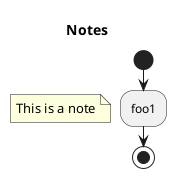 @startuml
'https://plantuml.com/activity-diagram-beta

title Notes

start
:foo1;
floating note left: This is a note
stop

@enduml
